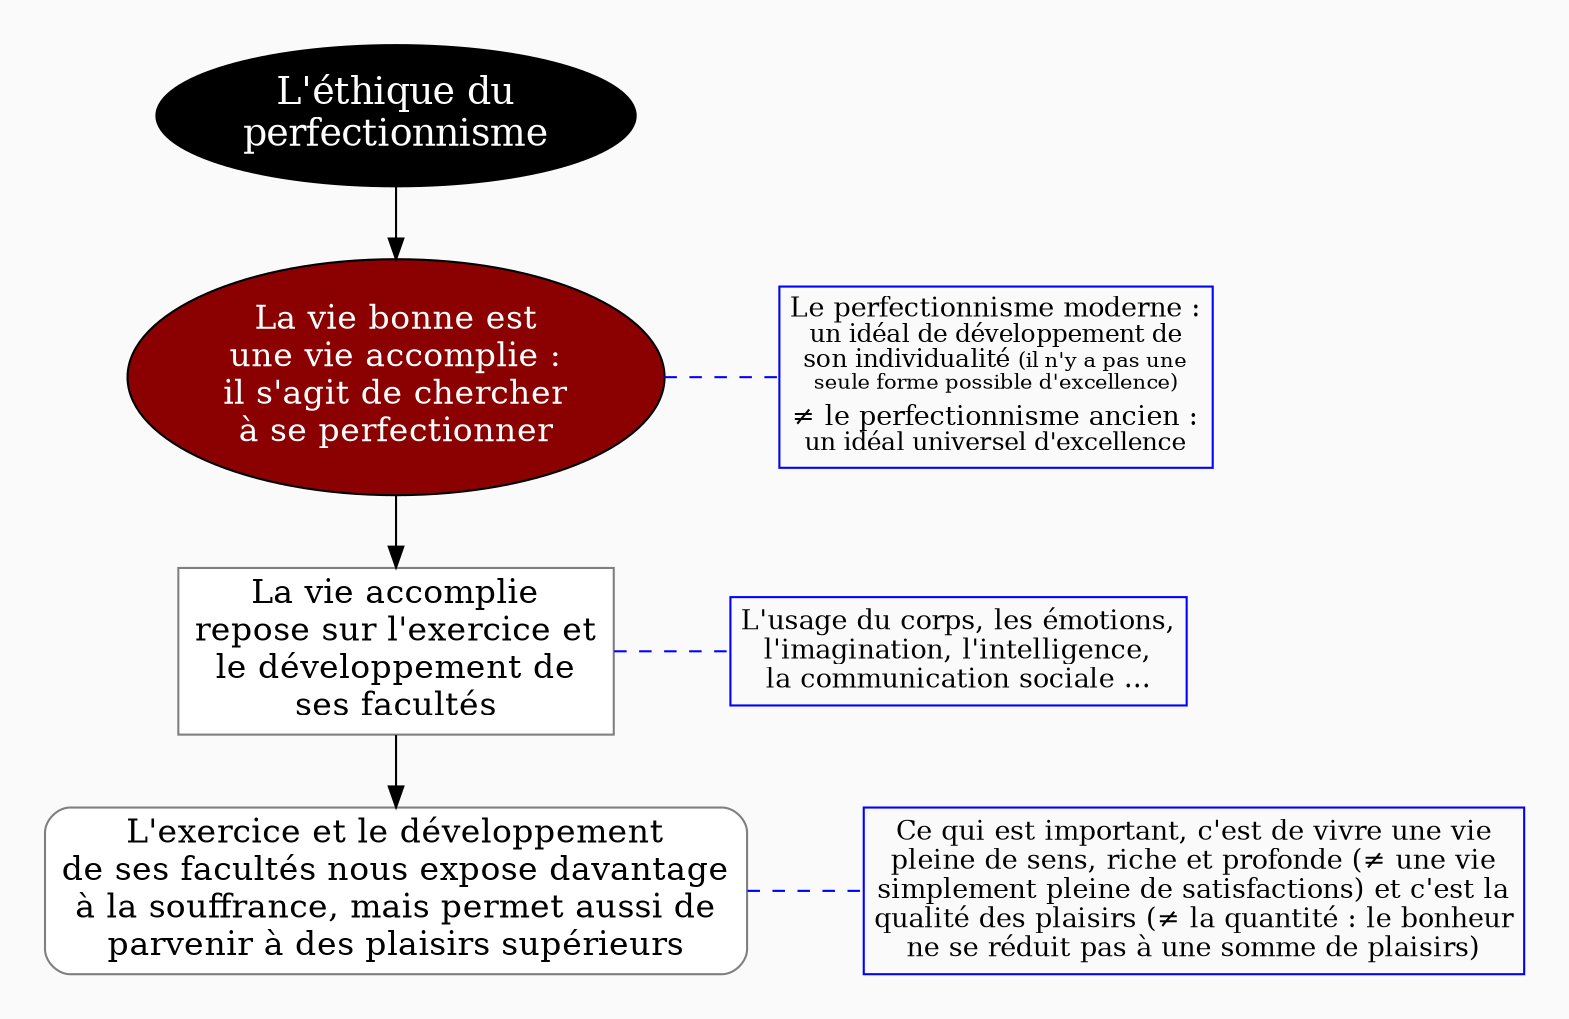 digraph G {
// Template : diagram
// Usage : cours sur le bonheur et le désir
// Référence : perfectionnisme moral

//rankdir=LR
splines=true
//splines=curved
bgcolor=grey98
pad=0.3
style=filled
edge[minlen=4]
ranksep=0.1
nodesep=0.2 // valeur à changer ?

// NIVEAU 1
node[style=filled; fillcolor=12 ; fontcolor=white ; fontsize=18]
// a1[label=""]
a1[label="L'éthique du
perfectionnisme"]


// NIVEAU 2
node[style=filled;fillcolor=red4;fontcolor=white; fontsize=16]
// b1[label=""]
a1->b1[headport=n]

b1[label="La vie bonne est
une vie accomplie :
il s'agit de chercher
à se perfectionner"]

// NIVEAU 3 (sans intermédiaire)
node [shape=box; style=filled;fillcolor=white;fontcolor=black;color=grey50]
// c1[label=""]
b1->c1
c1[label="La vie accomplie
repose sur l'exercice et
le développement de
ses facultés"]

// INTERMEDIAIRE AVANT NIVEAU 3
node[style=filled;fillcolor=grey78;shape=oval]
// [arrowhead=none]
// bc1[label=""]

// NIVEAU 3 (avec intermédiaire)
node[style="filled";fillcolor=white;shape=box;color=grey50]
// c1[label=""]

// NIVEAU 4
node[style="filled, rounded";fillcolor=white;shape=box;color=grey50]
// d1[label=""]
c1->d1
d1[label="L'exercice et le développement
de ses facultés nous expose davantage
à la souffrance, mais permet aussi de
parvenir à des plaisirs supérieurs"]

// ETIQUETTES EN ROUGE
node[shape=plaintext;fontcolor=firebrick3;fillcolor=grey98]
// e1[label=< <B>= Titre</B><BR /><BR />Contenu<BR /> >]
// e1[label=""]
// ->e1[minlen=1;style=invis]


// Remarques
node[color=blue;shape=box;style=filled;margin=0.07;fontcolor=black;fontsize=13]
edge[color=blue;arrowhead="none";xlabel="";style=dashed]
// r1[label=""]
// {rank=same;->r1}
// {rank=same;r1->[dir=back]}

{rank=same;b1->r1}
{rank=same;c1->r2}
{rank=same;d1->r3}

r1[label=<Le perfectionnisme moderne :<br/>
<font point-size="12">un idéal de développement de<br/>
son individualité </font><font point-size="10">(il n'y a pas une<br/>
seule forme possible d'excellence)</font><br/>
<font point-size="5"><br/></font>
≠ le perfectionnisme ancien :<br/>
<font point-size="12">un idéal universel d'excellence<br/></font>>]
r2[label="L'usage du corps, les émotions,
l'imagination, l'intelligence,
la communication sociale …"]
r3[label="Ce qui est important, c'est de vivre une vie
pleine de sens, riche et profonde (≠ une vie
simplement pleine de satisfactions) et c'est la
qualité des plaisirs (≠ la quantité : le bonheur
ne se réduit pas à une somme de plaisirs)"]


}
